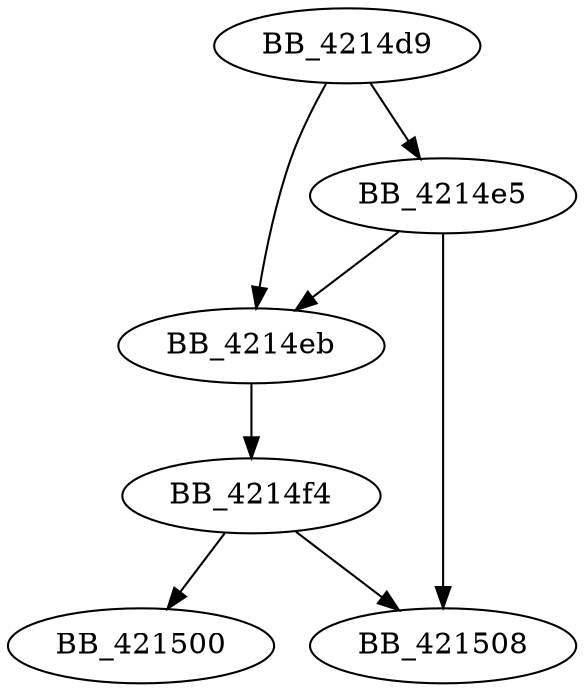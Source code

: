 DiGraph _write_char{
BB_4214d9->BB_4214e5
BB_4214d9->BB_4214eb
BB_4214e5->BB_4214eb
BB_4214e5->BB_421508
BB_4214eb->BB_4214f4
BB_4214f4->BB_421500
BB_4214f4->BB_421508
}
